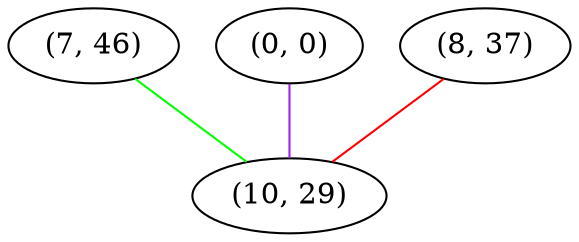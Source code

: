 graph "" {
"(7, 46)";
"(0, 0)";
"(8, 37)";
"(10, 29)";
"(7, 46)" -- "(10, 29)"  [color=green, key=0, weight=2];
"(0, 0)" -- "(10, 29)"  [color=purple, key=0, weight=4];
"(8, 37)" -- "(10, 29)"  [color=red, key=0, weight=1];
}
